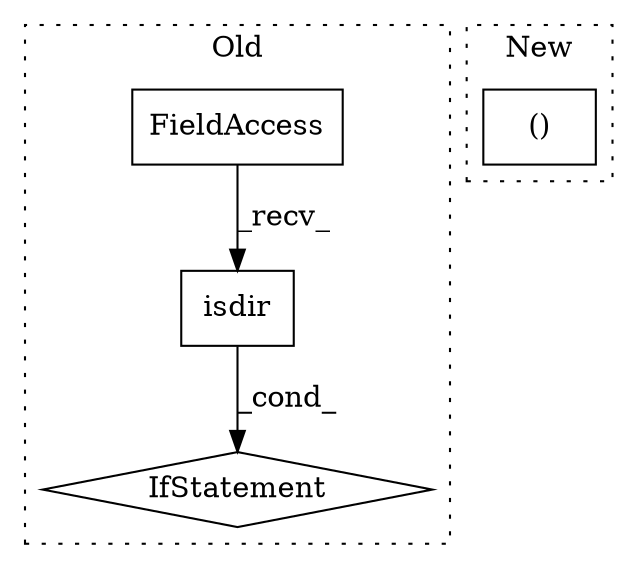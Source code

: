 digraph G {
subgraph cluster0 {
1 [label="isdir" a="32" s="9680,9723" l="6,1" shape="box"];
3 [label="FieldAccess" a="22" s="9672" l="7" shape="box"];
4 [label="IfStatement" a="25" s="9667,9724" l="4,2" shape="diamond"];
label = "Old";
style="dotted";
}
subgraph cluster1 {
2 [label="()" a="106" s="10081" l="101" shape="box"];
label = "New";
style="dotted";
}
1 -> 4 [label="_cond_"];
3 -> 1 [label="_recv_"];
}